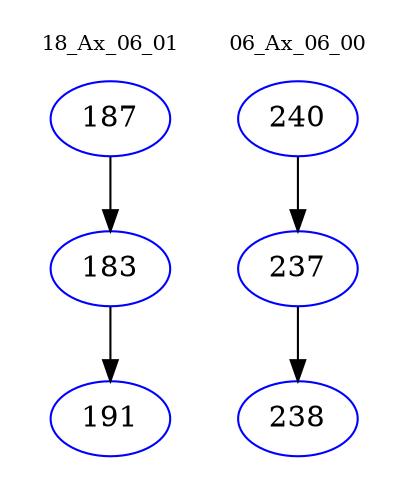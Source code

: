 digraph{
subgraph cluster_0 {
color = white
label = "18_Ax_06_01";
fontsize=10;
T0_187 [label="187", color="blue"]
T0_187 -> T0_183 [color="black"]
T0_183 [label="183", color="blue"]
T0_183 -> T0_191 [color="black"]
T0_191 [label="191", color="blue"]
}
subgraph cluster_1 {
color = white
label = "06_Ax_06_00";
fontsize=10;
T1_240 [label="240", color="blue"]
T1_240 -> T1_237 [color="black"]
T1_237 [label="237", color="blue"]
T1_237 -> T1_238 [color="black"]
T1_238 [label="238", color="blue"]
}
}
